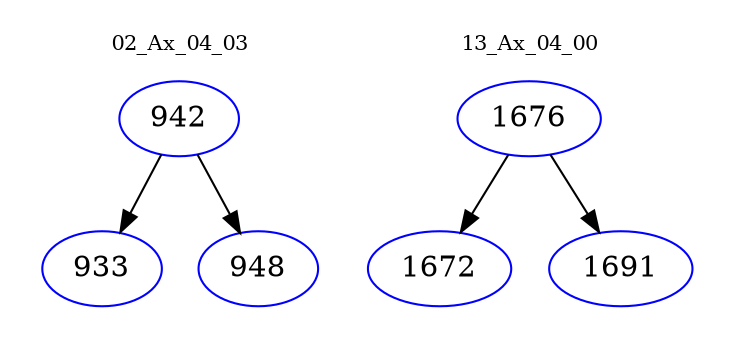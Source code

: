 digraph{
subgraph cluster_0 {
color = white
label = "02_Ax_04_03";
fontsize=10;
T0_942 [label="942", color="blue"]
T0_942 -> T0_933 [color="black"]
T0_933 [label="933", color="blue"]
T0_942 -> T0_948 [color="black"]
T0_948 [label="948", color="blue"]
}
subgraph cluster_1 {
color = white
label = "13_Ax_04_00";
fontsize=10;
T1_1676 [label="1676", color="blue"]
T1_1676 -> T1_1672 [color="black"]
T1_1672 [label="1672", color="blue"]
T1_1676 -> T1_1691 [color="black"]
T1_1691 [label="1691", color="blue"]
}
}
